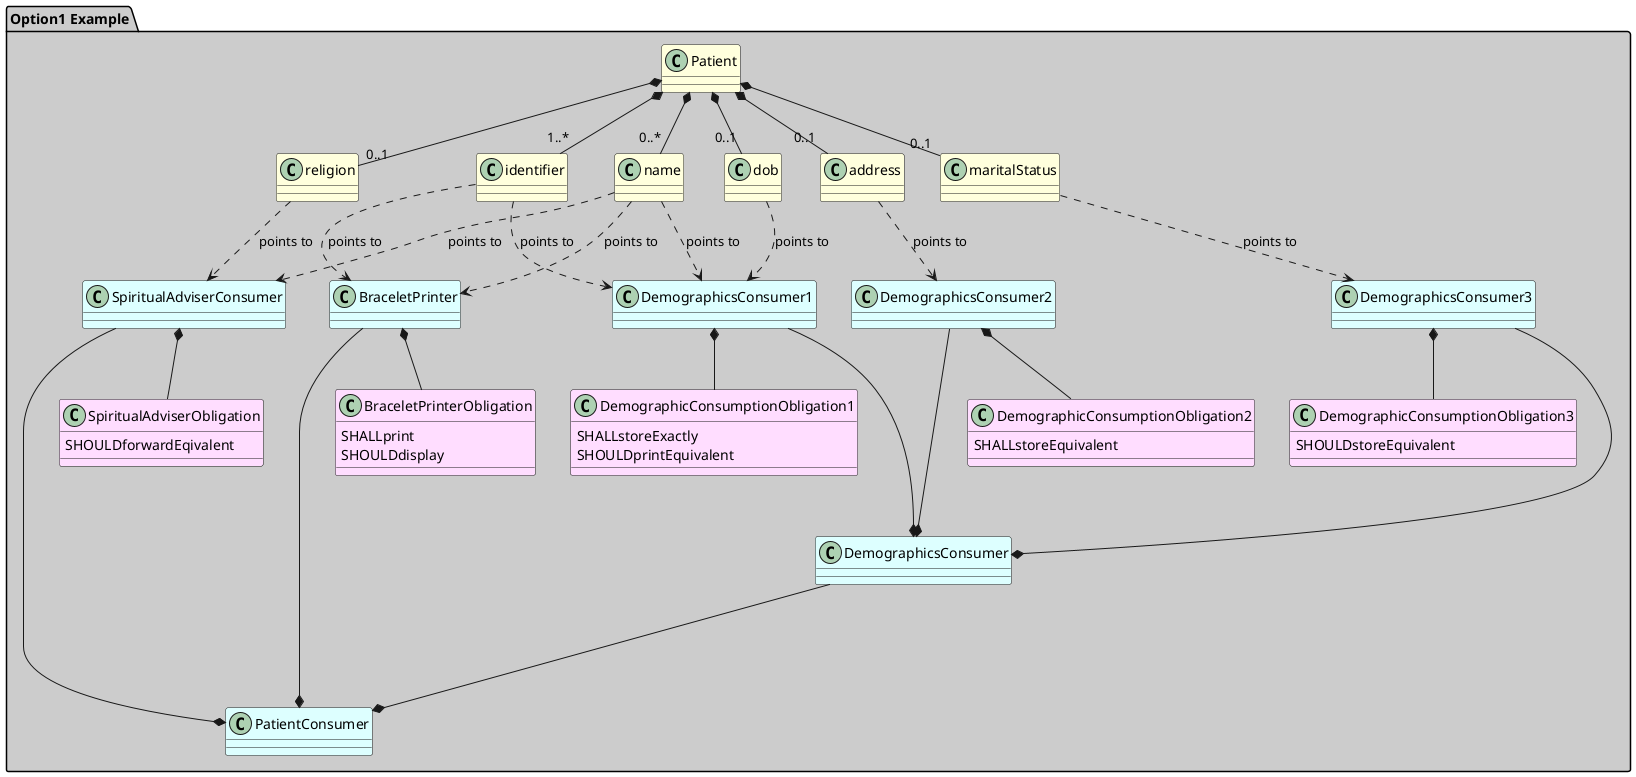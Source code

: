 @startuml

skinparam svgDimensionStyle false

package "Option1 Example" #ccc {

class Patient #ffd
class identifier #ffd
class name #ffd
class dob #ffd
class religion #ffd
class address #ffd
class maritalStatus #ffd

class PatientConsumer #dff
class DemographicsConsumer #dff
class DemographicsConsumer1 #dff
class DemographicsConsumer2 #dff
class DemographicsConsumer3 #dff
class SpiritualAdviserConsumer #dff
class BraceletPrinter #dff

class DemographicConsumptionObligation1 #fdf {
    SHALLstoreExactly
    SHOULDprintEquivalent
}
class DemographicConsumptionObligation2 #fdf {
    SHALLstoreEquivalent
}
class DemographicConsumptionObligation3 #fdf {
    SHOULDstoreEquivalent
}
class BraceletPrinterObligation #fdf {
    SHALLprint
    SHOULDdisplay
}
class SpiritualAdviserObligation #fdf {
    SHOULDforwardEqivalent
}

PatientConsumer *-up-- DemographicsConsumer
DemographicsConsumer *-up-- DemographicsConsumer1
DemographicsConsumer *-up-- DemographicsConsumer2
DemographicsConsumer *-up-- DemographicsConsumer3
PatientConsumer *-up-- SpiritualAdviserConsumer
PatientConsumer *-up-- BraceletPrinter

DemographicsConsumer1 *-down- DemographicConsumptionObligation1
DemographicsConsumer2 *-down- DemographicConsumptionObligation2
DemographicsConsumer3 *-down- DemographicConsumptionObligation3
BraceletPrinter *-down- BraceletPrinterObligation
SpiritualAdviserConsumer *-down- SpiritualAdviserObligation

Patient *-down- "1..*" identifier
Patient *-down- "0..*" name
Patient *-down- "0..1" dob
Patient *-down- "0..1" religion
Patient *-down- "0..1" address
Patient *-down- "0..1" maritalStatus

identifier .down.> DemographicsConsumer1 : points to
identifier .down.> BraceletPrinter : points to
name .down.> DemographicsConsumer1 : points to
name .down.> BraceletPrinter : points to
name .down.> SpiritualAdviserConsumer : points to
dob .down.> DemographicsConsumer1 : points to
address .down.> DemographicsConsumer2 : points to
religion .down.> SpiritualAdviserConsumer : points to
maritalStatus .down.> DemographicsConsumer3 : points to

}

@enduml